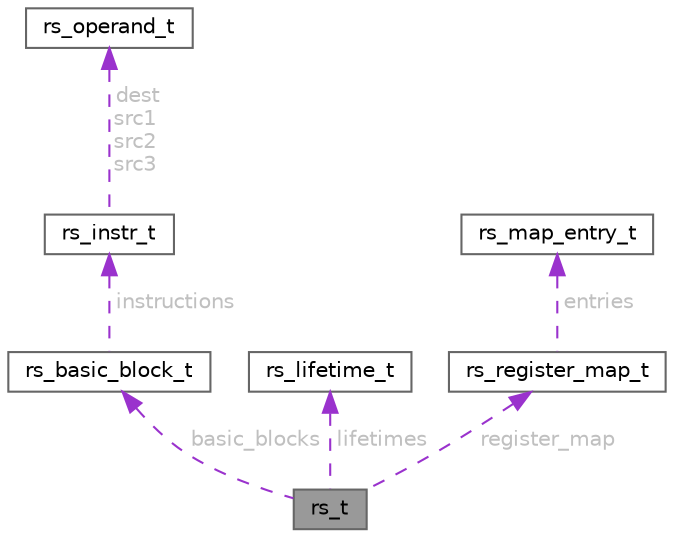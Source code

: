 digraph "rs_t"
{
 // LATEX_PDF_SIZE
  bgcolor="transparent";
  edge [fontname=Helvetica,fontsize=10,labelfontname=Helvetica,labelfontsize=10];
  node [fontname=Helvetica,fontsize=10,shape=box,height=0.2,width=0.4];
  Node1 [id="Node000001",label="rs_t",height=0.2,width=0.4,color="gray40", fillcolor="grey60", style="filled", fontcolor="black",tooltip="Represents the entire state of the Runestone IR, including target, basic blocks, virtual registers,..."];
  Node2 -> Node1 [id="edge1_Node000001_Node000002",dir="back",color="darkorchid3",style="dashed",tooltip=" ",label=" basic_blocks",fontcolor="grey" ];
  Node2 [id="Node000002",label="rs_basic_block_t",height=0.2,width=0.4,color="gray40", fillcolor="white", style="filled",URL="$structrs__basic__block__t.html",tooltip="Represents a basic block in the Runestone IR."];
  Node3 -> Node2 [id="edge2_Node000002_Node000003",dir="back",color="darkorchid3",style="dashed",tooltip=" ",label=" instructions",fontcolor="grey" ];
  Node3 [id="Node000003",label="rs_instr_t",height=0.2,width=0.4,color="gray40", fillcolor="white", style="filled",URL="$structrs__instr__t.html",tooltip="Represents a Runestone instruction."];
  Node4 -> Node3 [id="edge3_Node000003_Node000004",dir="back",color="darkorchid3",style="dashed",tooltip=" ",label=" dest\nsrc1\nsrc2\nsrc3",fontcolor="grey" ];
  Node4 [id="Node000004",label="rs_operand_t",height=0.2,width=0.4,color="gray40", fillcolor="white", style="filled",URL="$structrs__operand__t.html",tooltip="Represents a polymorphic operand used in instructions."];
  Node5 -> Node1 [id="edge4_Node000001_Node000005",dir="back",color="darkorchid3",style="dashed",tooltip=" ",label=" lifetimes",fontcolor="grey" ];
  Node5 [id="Node000005",label="rs_lifetime_t",height=0.2,width=0.4,color="gray40", fillcolor="white", style="filled",URL="$structrs__lifetime__t.html",tooltip="Represents the lifetime of a virtual register in the Runestone IR."];
  Node6 -> Node1 [id="edge5_Node000001_Node000006",dir="back",color="darkorchid3",style="dashed",tooltip=" ",label=" register_map",fontcolor="grey" ];
  Node6 [id="Node000006",label="rs_register_map_t",height=0.2,width=0.4,color="gray40", fillcolor="white", style="filled",URL="$structrs__register__map__t.html",tooltip="Structure representing the register map."];
  Node7 -> Node6 [id="edge6_Node000006_Node000007",dir="back",color="darkorchid3",style="dashed",tooltip=" ",label=" entries",fontcolor="grey" ];
  Node7 [id="Node000007",label="rs_map_entry_t",height=0.2,width=0.4,color="gray40", fillcolor="white", style="filled",URL="$structrs__map__entry__t.html",tooltip="Structure representing a mapping entry between a virtual and physical register."];
}
